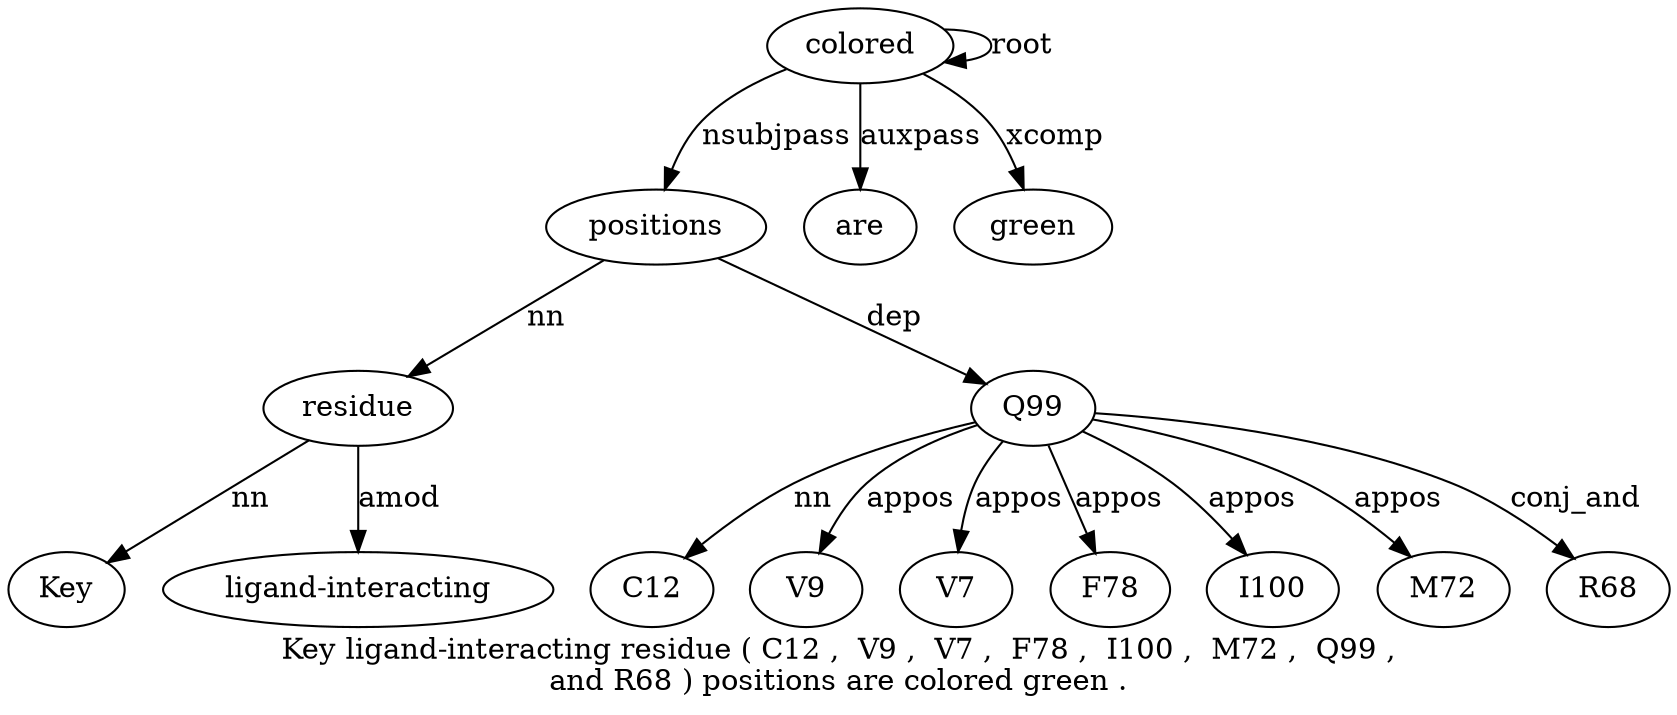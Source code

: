 digraph "Key ligand-interacting residue ( C12 ,  V9 ,  V7 ,  F78 ,  I100 ,  M72 ,  Q99 ,  and R68 ) positions are colored green ." {
label="Key ligand-interacting residue ( C12 ,  V9 ,  V7 ,  F78 ,  I100 ,  M72 ,  Q99 ,
and R68 ) positions are colored green .";
residue3 [style=filled, fillcolor=white, label=residue];
Key1 [style=filled, fillcolor=white, label=Key];
residue3 -> Key1  [label=nn];
"ligand-interacting2" [style=filled, fillcolor=white, label="ligand-interacting"];
residue3 -> "ligand-interacting2"  [label=amod];
positions22 [style=filled, fillcolor=white, label=positions];
positions22 -> residue3  [label=nn];
Q9917 [style=filled, fillcolor=white, label=Q99];
C125 [style=filled, fillcolor=white, label=C12];
Q9917 -> C125  [label=nn];
V97 [style=filled, fillcolor=white, label=V9];
Q9917 -> V97  [label=appos];
V79 [style=filled, fillcolor=white, label=V7];
Q9917 -> V79  [label=appos];
F7811 [style=filled, fillcolor=white, label=F78];
Q9917 -> F7811  [label=appos];
I10013 [style=filled, fillcolor=white, label=I100];
Q9917 -> I10013  [label=appos];
M7215 [style=filled, fillcolor=white, label=M72];
Q9917 -> M7215  [label=appos];
positions22 -> Q9917  [label=dep];
R6820 [style=filled, fillcolor=white, label=R68];
Q9917 -> R6820  [label=conj_and];
colored24 [style=filled, fillcolor=white, label=colored];
colored24 -> positions22  [label=nsubjpass];
are23 [style=filled, fillcolor=white, label=are];
colored24 -> are23  [label=auxpass];
colored24 -> colored24  [label=root];
green25 [style=filled, fillcolor=white, label=green];
colored24 -> green25  [label=xcomp];
}
